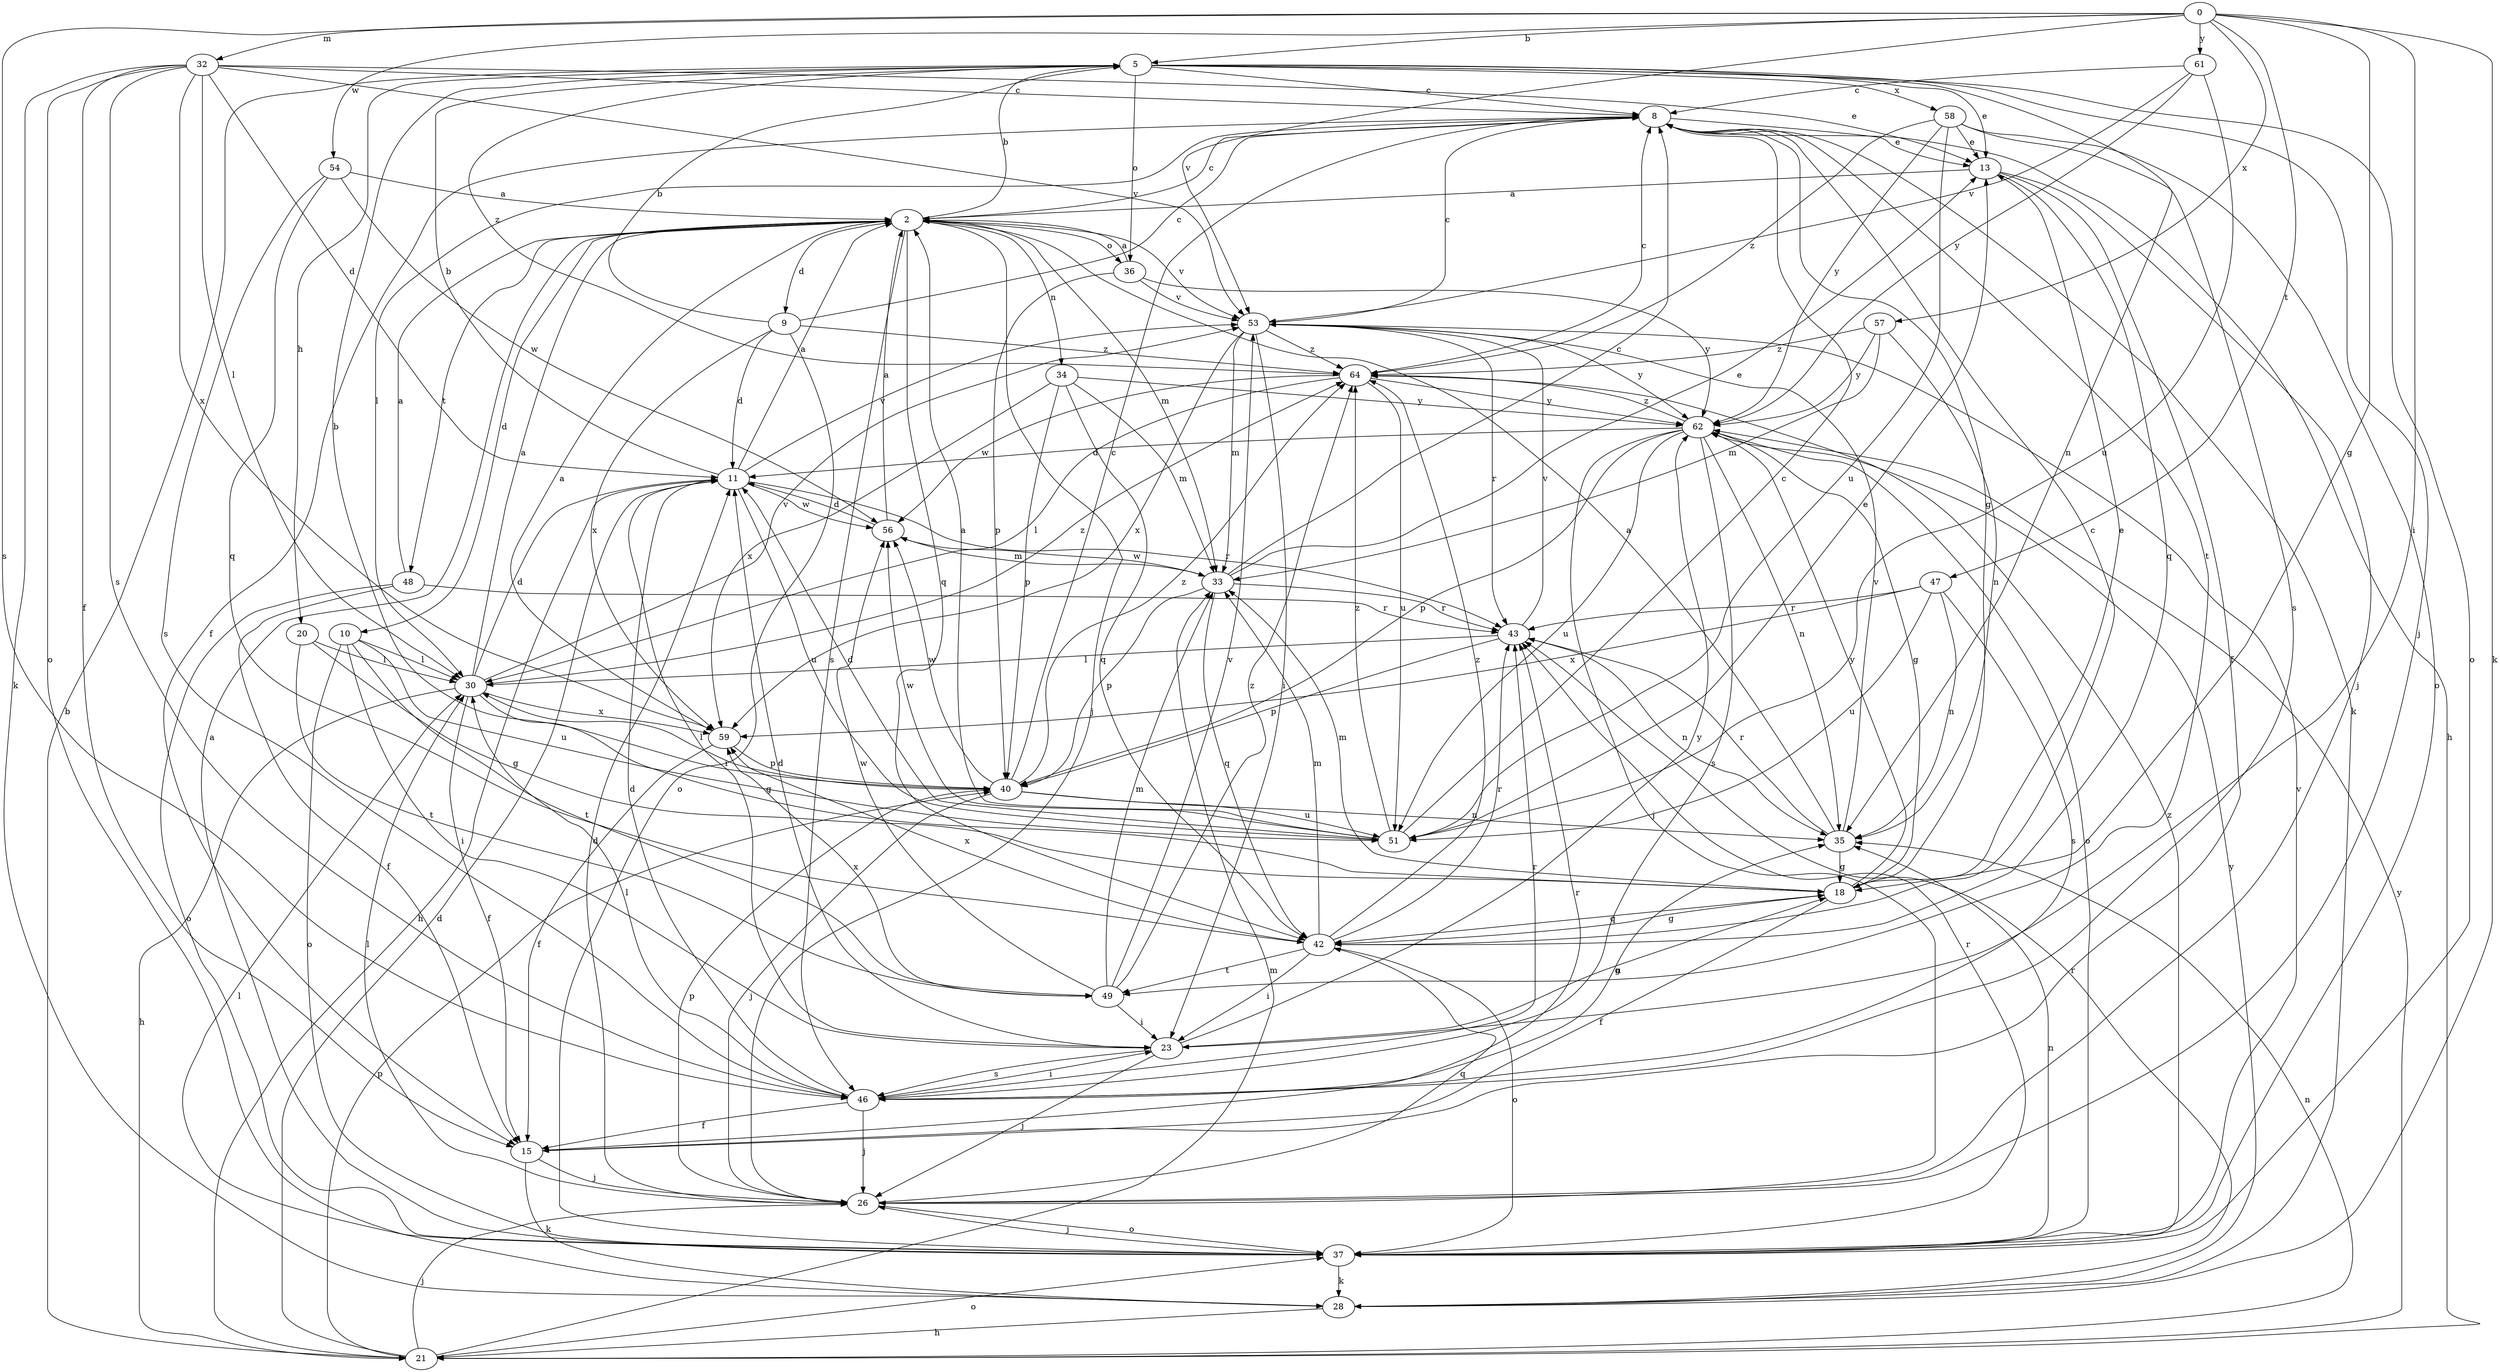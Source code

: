 strict digraph  {
0;
2;
5;
8;
9;
10;
11;
13;
15;
18;
20;
21;
23;
26;
28;
30;
32;
33;
34;
35;
36;
37;
40;
42;
43;
46;
47;
48;
49;
51;
53;
54;
56;
57;
58;
59;
61;
62;
64;
0 -> 5  [label=b];
0 -> 18  [label=g];
0 -> 23  [label=i];
0 -> 28  [label=k];
0 -> 32  [label=m];
0 -> 46  [label=s];
0 -> 47  [label=t];
0 -> 53  [label=v];
0 -> 54  [label=w];
0 -> 57  [label=x];
0 -> 61  [label=y];
2 -> 5  [label=b];
2 -> 8  [label=c];
2 -> 9  [label=d];
2 -> 10  [label=d];
2 -> 26  [label=j];
2 -> 33  [label=m];
2 -> 34  [label=n];
2 -> 36  [label=o];
2 -> 42  [label=q];
2 -> 46  [label=s];
2 -> 48  [label=t];
2 -> 53  [label=v];
5 -> 8  [label=c];
5 -> 13  [label=e];
5 -> 20  [label=h];
5 -> 26  [label=j];
5 -> 35  [label=n];
5 -> 36  [label=o];
5 -> 37  [label=o];
5 -> 58  [label=x];
5 -> 64  [label=z];
8 -> 13  [label=e];
8 -> 15  [label=f];
8 -> 18  [label=g];
8 -> 21  [label=h];
8 -> 28  [label=k];
8 -> 30  [label=l];
8 -> 49  [label=t];
9 -> 5  [label=b];
9 -> 8  [label=c];
9 -> 11  [label=d];
9 -> 37  [label=o];
9 -> 59  [label=x];
9 -> 64  [label=z];
10 -> 23  [label=i];
10 -> 30  [label=l];
10 -> 37  [label=o];
10 -> 49  [label=t];
10 -> 51  [label=u];
11 -> 2  [label=a];
11 -> 5  [label=b];
11 -> 21  [label=h];
11 -> 23  [label=i];
11 -> 43  [label=r];
11 -> 51  [label=u];
11 -> 53  [label=v];
11 -> 56  [label=w];
13 -> 2  [label=a];
13 -> 15  [label=f];
13 -> 26  [label=j];
13 -> 42  [label=q];
15 -> 26  [label=j];
15 -> 28  [label=k];
15 -> 43  [label=r];
18 -> 13  [label=e];
18 -> 15  [label=f];
18 -> 33  [label=m];
18 -> 42  [label=q];
18 -> 62  [label=y];
20 -> 18  [label=g];
20 -> 30  [label=l];
20 -> 49  [label=t];
21 -> 5  [label=b];
21 -> 11  [label=d];
21 -> 26  [label=j];
21 -> 33  [label=m];
21 -> 35  [label=n];
21 -> 37  [label=o];
21 -> 40  [label=p];
21 -> 62  [label=y];
23 -> 11  [label=d];
23 -> 18  [label=g];
23 -> 26  [label=j];
23 -> 46  [label=s];
23 -> 62  [label=y];
26 -> 11  [label=d];
26 -> 30  [label=l];
26 -> 37  [label=o];
26 -> 40  [label=p];
26 -> 42  [label=q];
28 -> 21  [label=h];
28 -> 30  [label=l];
28 -> 43  [label=r];
28 -> 62  [label=y];
30 -> 2  [label=a];
30 -> 11  [label=d];
30 -> 15  [label=f];
30 -> 18  [label=g];
30 -> 21  [label=h];
30 -> 53  [label=v];
30 -> 59  [label=x];
30 -> 64  [label=z];
32 -> 8  [label=c];
32 -> 11  [label=d];
32 -> 13  [label=e];
32 -> 15  [label=f];
32 -> 28  [label=k];
32 -> 30  [label=l];
32 -> 37  [label=o];
32 -> 46  [label=s];
32 -> 53  [label=v];
32 -> 59  [label=x];
33 -> 8  [label=c];
33 -> 13  [label=e];
33 -> 40  [label=p];
33 -> 42  [label=q];
33 -> 43  [label=r];
33 -> 56  [label=w];
34 -> 33  [label=m];
34 -> 40  [label=p];
34 -> 42  [label=q];
34 -> 59  [label=x];
34 -> 62  [label=y];
35 -> 2  [label=a];
35 -> 18  [label=g];
35 -> 43  [label=r];
35 -> 53  [label=v];
36 -> 2  [label=a];
36 -> 40  [label=p];
36 -> 53  [label=v];
36 -> 62  [label=y];
37 -> 2  [label=a];
37 -> 26  [label=j];
37 -> 28  [label=k];
37 -> 35  [label=n];
37 -> 43  [label=r];
37 -> 53  [label=v];
37 -> 64  [label=z];
40 -> 5  [label=b];
40 -> 8  [label=c];
40 -> 26  [label=j];
40 -> 30  [label=l];
40 -> 35  [label=n];
40 -> 51  [label=u];
40 -> 56  [label=w];
40 -> 64  [label=z];
42 -> 8  [label=c];
42 -> 18  [label=g];
42 -> 23  [label=i];
42 -> 33  [label=m];
42 -> 37  [label=o];
42 -> 43  [label=r];
42 -> 49  [label=t];
42 -> 59  [label=x];
42 -> 64  [label=z];
43 -> 30  [label=l];
43 -> 35  [label=n];
43 -> 40  [label=p];
43 -> 53  [label=v];
46 -> 11  [label=d];
46 -> 15  [label=f];
46 -> 23  [label=i];
46 -> 26  [label=j];
46 -> 30  [label=l];
46 -> 35  [label=n];
46 -> 43  [label=r];
47 -> 35  [label=n];
47 -> 43  [label=r];
47 -> 46  [label=s];
47 -> 51  [label=u];
47 -> 59  [label=x];
48 -> 2  [label=a];
48 -> 15  [label=f];
48 -> 37  [label=o];
48 -> 43  [label=r];
49 -> 23  [label=i];
49 -> 33  [label=m];
49 -> 53  [label=v];
49 -> 56  [label=w];
49 -> 59  [label=x];
49 -> 64  [label=z];
51 -> 2  [label=a];
51 -> 8  [label=c];
51 -> 11  [label=d];
51 -> 13  [label=e];
51 -> 56  [label=w];
51 -> 64  [label=z];
53 -> 8  [label=c];
53 -> 23  [label=i];
53 -> 33  [label=m];
53 -> 43  [label=r];
53 -> 59  [label=x];
53 -> 62  [label=y];
53 -> 64  [label=z];
54 -> 2  [label=a];
54 -> 42  [label=q];
54 -> 46  [label=s];
54 -> 56  [label=w];
56 -> 2  [label=a];
56 -> 11  [label=d];
56 -> 33  [label=m];
57 -> 33  [label=m];
57 -> 35  [label=n];
57 -> 62  [label=y];
57 -> 64  [label=z];
58 -> 13  [label=e];
58 -> 37  [label=o];
58 -> 46  [label=s];
58 -> 51  [label=u];
58 -> 62  [label=y];
58 -> 64  [label=z];
59 -> 2  [label=a];
59 -> 15  [label=f];
59 -> 40  [label=p];
61 -> 8  [label=c];
61 -> 51  [label=u];
61 -> 53  [label=v];
61 -> 62  [label=y];
62 -> 11  [label=d];
62 -> 18  [label=g];
62 -> 26  [label=j];
62 -> 35  [label=n];
62 -> 37  [label=o];
62 -> 40  [label=p];
62 -> 46  [label=s];
62 -> 51  [label=u];
62 -> 64  [label=z];
64 -> 8  [label=c];
64 -> 30  [label=l];
64 -> 51  [label=u];
64 -> 56  [label=w];
64 -> 62  [label=y];
}
